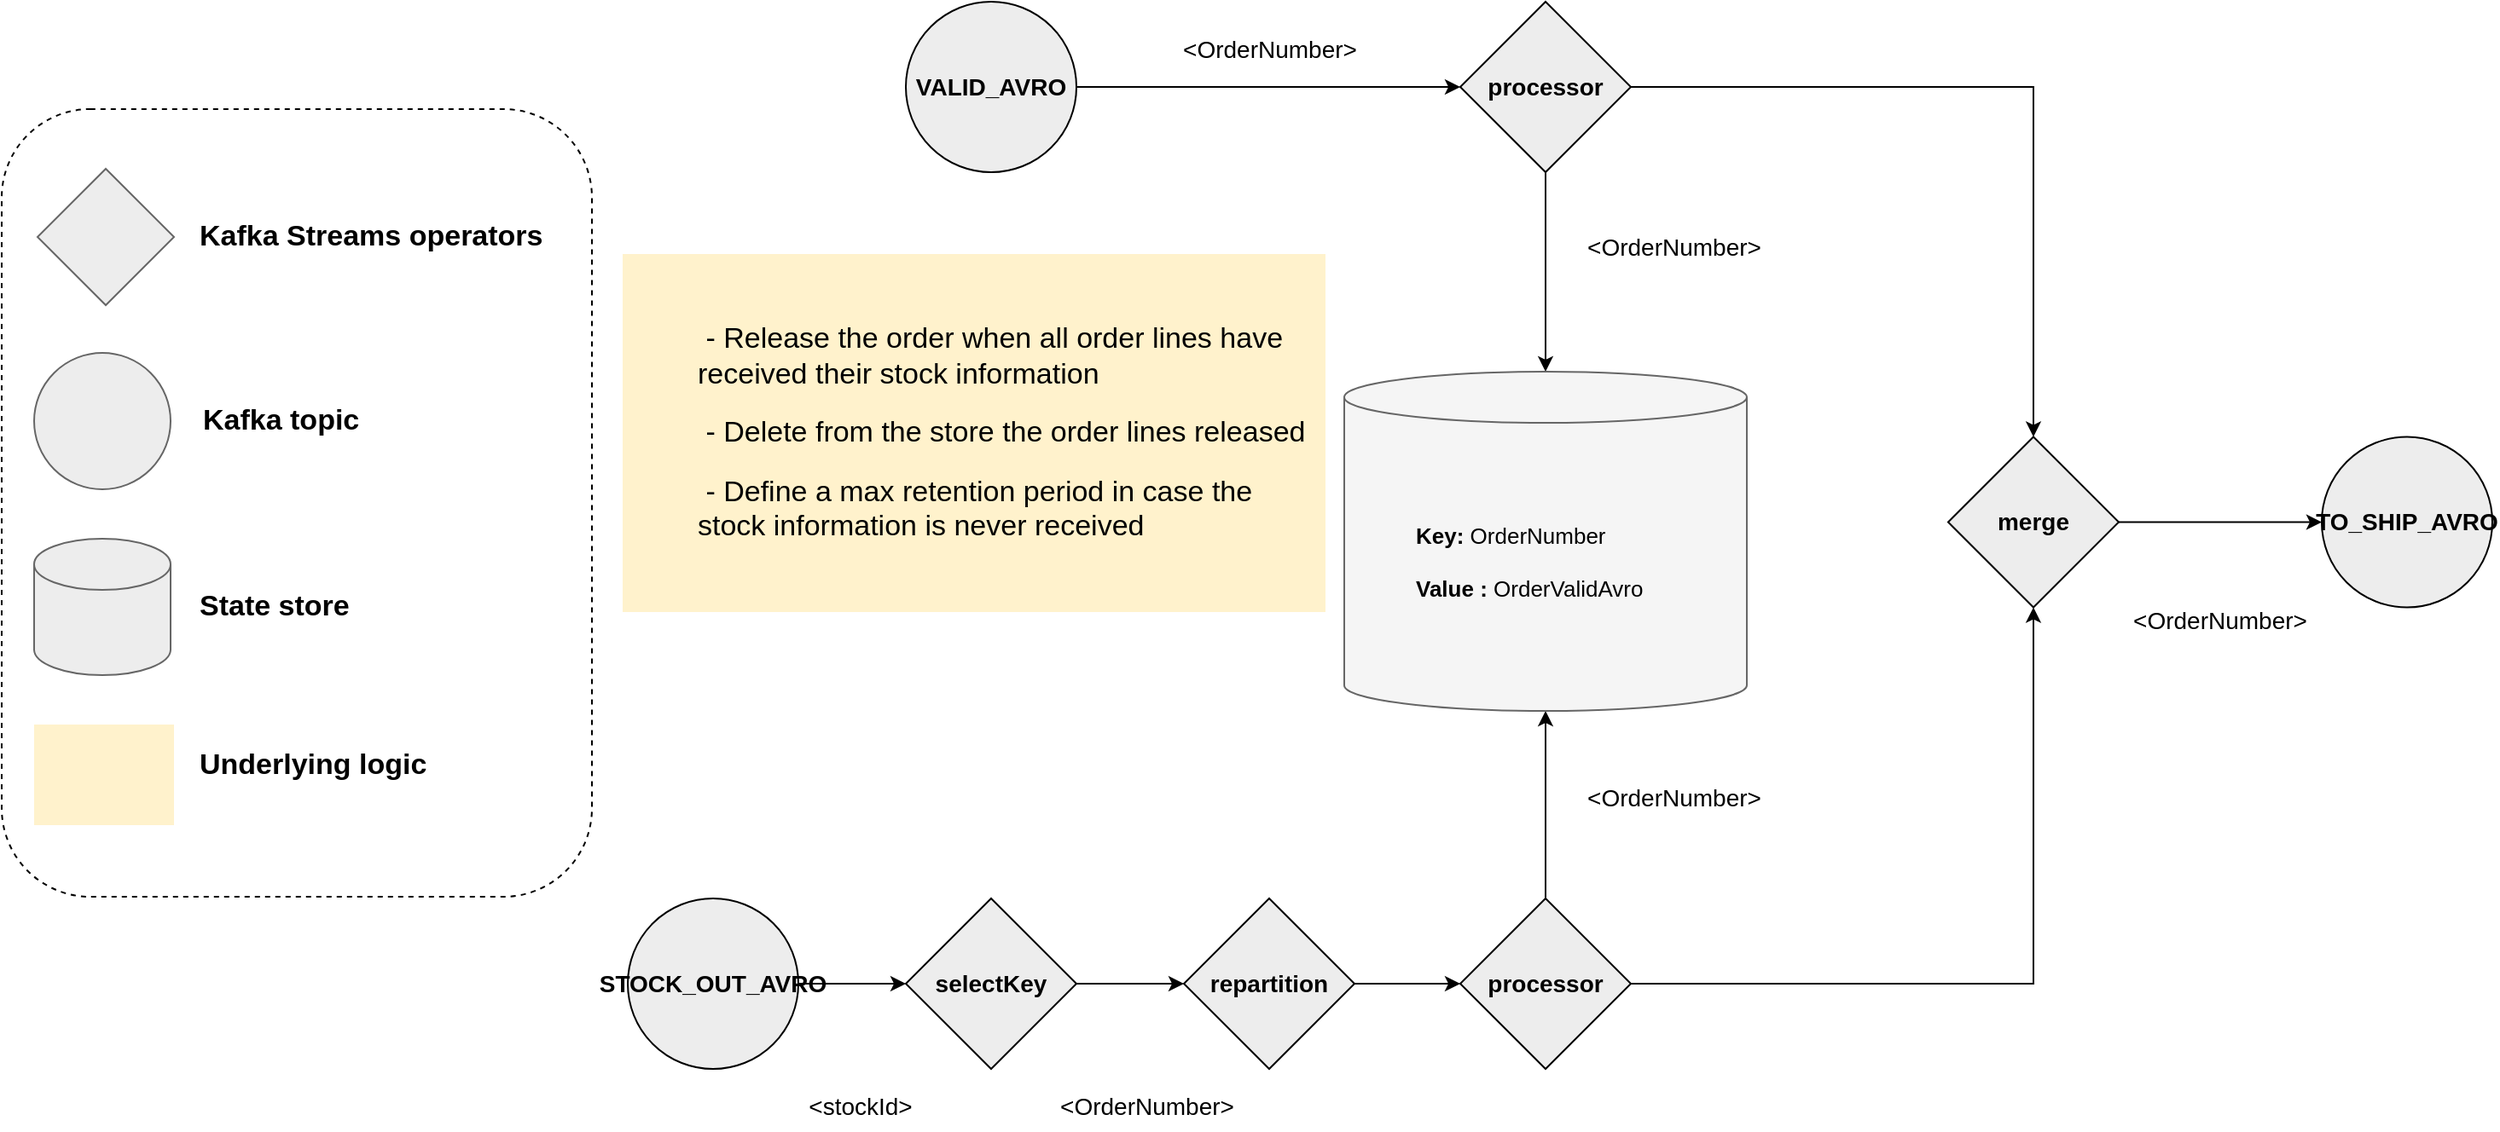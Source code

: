 <mxfile version="20.3.0" type="device"><diagram id="BbqyXXbaBnzvNHwodrYc" name="micro topology"><mxGraphModel dx="4364" dy="-938" grid="0" gridSize="10" guides="1" tooltips="1" connect="1" arrows="1" fold="1" page="0" pageScale="1" pageWidth="827" pageHeight="1169" math="0" shadow="0"><root><mxCell id="0"/><mxCell id="1" parent="0"/><mxCell id="1gVDtNEFh2oxkS5RNI-F-3" style="edgeStyle=orthogonalEdgeStyle;rounded=0;orthogonalLoop=1;jettySize=auto;html=1;exitX=1;exitY=0.5;exitDx=0;exitDy=0;entryX=0;entryY=0.5;entryDx=0;entryDy=0;fontSize=17;" parent="1" source="mBAPgSn8P2Pe09Hqchxn-1" target="1gVDtNEFh2oxkS5RNI-F-1" edge="1"><mxGeometry relative="1" as="geometry"/></mxCell><mxCell id="mBAPgSn8P2Pe09Hqchxn-1" value="VALID_AVRO" style="ellipse;whiteSpace=wrap;html=1;aspect=fixed;strokeColor=default;fillColor=#EDEDED;align=center;fontStyle=1;fontSize=14;" parent="1" vertex="1"><mxGeometry x="-2070" y="2224" width="100" height="100" as="geometry"/></mxCell><mxCell id="PDPs7yVqI7iUbKOuWYMH-3" style="edgeStyle=orthogonalEdgeStyle;rounded=0;orthogonalLoop=1;jettySize=auto;html=1;exitX=1;exitY=0.5;exitDx=0;exitDy=0;entryX=0;entryY=0.5;entryDx=0;entryDy=0;fontSize=14;" parent="1" source="mBAPgSn8P2Pe09Hqchxn-2" target="PDPs7yVqI7iUbKOuWYMH-1" edge="1"><mxGeometry relative="1" as="geometry"/></mxCell><mxCell id="mBAPgSn8P2Pe09Hqchxn-2" value="STOCK_OUT_AVRO" style="ellipse;whiteSpace=wrap;html=1;aspect=fixed;strokeColor=#000000;fillColor=#EDEDED;align=center;strokeWidth=1;fontStyle=1;fontSize=14;" parent="1" vertex="1"><mxGeometry x="-2233" y="2750" width="100" height="100" as="geometry"/></mxCell><mxCell id="1gVDtNEFh2oxkS5RNI-F-7" style="edgeStyle=orthogonalEdgeStyle;rounded=0;orthogonalLoop=1;jettySize=auto;html=1;exitX=0.5;exitY=1;exitDx=0;exitDy=0;entryX=0.5;entryY=0;entryDx=0;entryDy=0;entryPerimeter=0;fontSize=17;" parent="1" source="1gVDtNEFh2oxkS5RNI-F-1" target="1gVDtNEFh2oxkS5RNI-F-5" edge="1"><mxGeometry relative="1" as="geometry"/></mxCell><mxCell id="f0lBuGGdmi6vkVqcnvUE-2" style="edgeStyle=orthogonalEdgeStyle;rounded=0;orthogonalLoop=1;jettySize=auto;html=1;exitX=1;exitY=0.5;exitDx=0;exitDy=0;entryX=0.5;entryY=0;entryDx=0;entryDy=0;fontSize=17;" parent="1" source="1gVDtNEFh2oxkS5RNI-F-1" target="f0lBuGGdmi6vkVqcnvUE-1" edge="1"><mxGeometry relative="1" as="geometry"/></mxCell><mxCell id="1gVDtNEFh2oxkS5RNI-F-1" value="processor" style="rhombus;whiteSpace=wrap;html=1;align=center;fillColor=#EDEDED;strokeColor=#000000;fontStyle=1;fontSize=14;" parent="1" vertex="1"><mxGeometry x="-1745" y="2224" width="100" height="100" as="geometry"/></mxCell><mxCell id="1gVDtNEFh2oxkS5RNI-F-6" style="edgeStyle=orthogonalEdgeStyle;rounded=0;orthogonalLoop=1;jettySize=auto;html=1;exitX=0.5;exitY=0;exitDx=0;exitDy=0;entryX=0.5;entryY=1;entryDx=0;entryDy=0;entryPerimeter=0;fontSize=17;" parent="1" source="1gVDtNEFh2oxkS5RNI-F-2" target="1gVDtNEFh2oxkS5RNI-F-5" edge="1"><mxGeometry relative="1" as="geometry"/></mxCell><mxCell id="f0lBuGGdmi6vkVqcnvUE-3" style="edgeStyle=orthogonalEdgeStyle;rounded=0;orthogonalLoop=1;jettySize=auto;html=1;exitX=1;exitY=0.5;exitDx=0;exitDy=0;entryX=0.5;entryY=1;entryDx=0;entryDy=0;fontSize=17;" parent="1" source="1gVDtNEFh2oxkS5RNI-F-2" target="f0lBuGGdmi6vkVqcnvUE-1" edge="1"><mxGeometry relative="1" as="geometry"/></mxCell><mxCell id="1gVDtNEFh2oxkS5RNI-F-2" value="processor" style="rhombus;whiteSpace=wrap;html=1;align=center;fillColor=#EDEDED;strokeColor=#000000;fontStyle=1;fontSize=14;" parent="1" vertex="1"><mxGeometry x="-1745" y="2750" width="100" height="100" as="geometry"/></mxCell><mxCell id="1gVDtNEFh2oxkS5RNI-F-5" value="&lt;blockquote style=&quot;margin: 0px 0px 0px 40px; border: none; padding: 0px; font-size: 13px;&quot;&gt;&lt;/blockquote&gt;&lt;blockquote style=&quot;margin: 0px 0px 0px 40px; border: none; padding: 0px; font-size: 13px;&quot;&gt;&lt;/blockquote&gt;&lt;blockquote style=&quot;margin: 0 0 0 40px; border: none; padding: 0px;&quot;&gt;&lt;b style=&quot;background-color: initial; color: rgb(0, 0, 0); font-size: 13px;&quot;&gt;&lt;div style=&quot;font-size: 13px;&quot;&gt;&lt;b style=&quot;background-color: initial; font-size: 13px;&quot;&gt;Key: &lt;/b&gt;&lt;span style=&quot;background-color: initial; font-weight: normal; font-size: 13px;&quot;&gt;OrderNumber&lt;/span&gt;&lt;/div&gt;&lt;/b&gt;&lt;b style=&quot;background-color: initial; color: rgb(0, 0, 0); font-size: 13px;&quot;&gt;&lt;div style=&quot;font-size: 13px;&quot;&gt;&lt;span style=&quot;background-color: initial; font-weight: normal; font-size: 13px;&quot;&gt;&lt;br style=&quot;font-size: 13px;&quot;&gt;&lt;/span&gt;&lt;/div&gt;&lt;/b&gt;&lt;b style=&quot;background-color: initial; color: rgb(0, 0, 0); font-size: 13px;&quot;&gt;&lt;div style=&quot;font-size: 13px;&quot;&gt;&lt;b style=&quot;background-color: initial; font-size: 13px;&quot;&gt;Value : &lt;/b&gt;&lt;span style=&quot;background-color: initial; font-weight: normal; font-size: 13px;&quot;&gt;OrderValidAvro&lt;/span&gt;&lt;/div&gt;&lt;/b&gt;&lt;/blockquote&gt;" style="shape=cylinder3;whiteSpace=wrap;html=1;boundedLbl=1;backgroundOutline=1;size=15;strokeWidth=1;fontSize=13;fillColor=#f5f5f5;fontColor=#333333;strokeColor=#666666;align=left;" parent="1" vertex="1"><mxGeometry x="-1813" y="2441" width="236" height="199" as="geometry"/></mxCell><mxCell id="PDPs7yVqI7iUbKOuWYMH-7" style="edgeStyle=orthogonalEdgeStyle;rounded=0;orthogonalLoop=1;jettySize=auto;html=1;exitX=1;exitY=0.5;exitDx=0;exitDy=0;entryX=0;entryY=0.5;entryDx=0;entryDy=0;fontSize=14;" parent="1" source="f0lBuGGdmi6vkVqcnvUE-1" target="PDPs7yVqI7iUbKOuWYMH-6" edge="1"><mxGeometry relative="1" as="geometry"/></mxCell><mxCell id="f0lBuGGdmi6vkVqcnvUE-1" value="merge" style="rhombus;whiteSpace=wrap;html=1;align=center;fillColor=#EDEDED;strokeColor=#000000;fontStyle=1;fontSize=14;" parent="1" vertex="1"><mxGeometry x="-1459" y="2479.25" width="100" height="100" as="geometry"/></mxCell><mxCell id="PDPs7yVqI7iUbKOuWYMH-4" value="" style="edgeStyle=orthogonalEdgeStyle;rounded=0;orthogonalLoop=1;jettySize=auto;html=1;fontSize=14;" parent="1" source="PDPs7yVqI7iUbKOuWYMH-1" target="PDPs7yVqI7iUbKOuWYMH-2" edge="1"><mxGeometry relative="1" as="geometry"/></mxCell><mxCell id="PDPs7yVqI7iUbKOuWYMH-1" value="selectKey" style="rhombus;whiteSpace=wrap;html=1;align=center;fillColor=#EDEDED;strokeColor=#000000;fontStyle=1;fontSize=14;" parent="1" vertex="1"><mxGeometry x="-2070" y="2750" width="100" height="100" as="geometry"/></mxCell><mxCell id="PDPs7yVqI7iUbKOuWYMH-5" style="edgeStyle=orthogonalEdgeStyle;rounded=0;orthogonalLoop=1;jettySize=auto;html=1;exitX=1;exitY=0.5;exitDx=0;exitDy=0;entryX=0;entryY=0.5;entryDx=0;entryDy=0;fontSize=14;" parent="1" source="PDPs7yVqI7iUbKOuWYMH-2" target="1gVDtNEFh2oxkS5RNI-F-2" edge="1"><mxGeometry relative="1" as="geometry"/></mxCell><mxCell id="PDPs7yVqI7iUbKOuWYMH-2" value="repartition" style="rhombus;whiteSpace=wrap;html=1;align=center;fillColor=#EDEDED;strokeColor=#000000;fontStyle=1;fontSize=14;" parent="1" vertex="1"><mxGeometry x="-1907" y="2750" width="100" height="100" as="geometry"/></mxCell><mxCell id="PDPs7yVqI7iUbKOuWYMH-6" value="TO_SHIP_AVRO" style="ellipse;whiteSpace=wrap;html=1;aspect=fixed;strokeColor=#000000;fillColor=#EDEDED;align=center;fontStyle=1;fontSize=14;" parent="1" vertex="1"><mxGeometry x="-1240" y="2479.25" width="100" height="100" as="geometry"/></mxCell><mxCell id="JIhdCV5B3YSnkKmW3EdA-1" value="&amp;lt;OrderNumber&amp;gt;" style="text;html=1;align=center;verticalAlign=middle;resizable=0;points=[];autosize=1;strokeColor=none;fillColor=none;fontSize=14;" parent="1" vertex="1"><mxGeometry x="-1917" y="2237" width="120" height="29" as="geometry"/></mxCell><mxCell id="JIhdCV5B3YSnkKmW3EdA-2" value="&amp;lt;OrderNumber&amp;gt;" style="text;html=1;align=center;verticalAlign=middle;resizable=0;points=[];autosize=1;strokeColor=none;fillColor=none;fontSize=14;" parent="1" vertex="1"><mxGeometry x="-1680" y="2353" width="120" height="29" as="geometry"/></mxCell><mxCell id="qI85FiAwsKd1lb7mzngJ-1" value="&amp;lt;OrderNumber&amp;gt;" style="text;html=1;align=center;verticalAlign=middle;resizable=0;points=[];autosize=1;strokeColor=none;fillColor=none;fontSize=14;" parent="1" vertex="1"><mxGeometry x="-1680" y="2676" width="120" height="29" as="geometry"/></mxCell><mxCell id="qI85FiAwsKd1lb7mzngJ-2" value="&amp;lt;stockId&amp;gt;" style="text;html=1;align=center;verticalAlign=middle;resizable=0;points=[];autosize=1;strokeColor=none;fillColor=none;fontSize=14;" parent="1" vertex="1"><mxGeometry x="-2137" y="2857" width="79" height="29" as="geometry"/></mxCell><mxCell id="qI85FiAwsKd1lb7mzngJ-3" value="&amp;lt;OrderNumber&amp;gt;" style="text;html=1;align=center;verticalAlign=middle;resizable=0;points=[];autosize=1;strokeColor=none;fillColor=none;fontSize=14;" parent="1" vertex="1"><mxGeometry x="-1989" y="2857" width="120" height="29" as="geometry"/></mxCell><mxCell id="bRTHjPtGXcDidSDTi9NF-7" value="&amp;lt;OrderNumber&amp;gt;" style="text;html=1;align=center;verticalAlign=middle;resizable=0;points=[];autosize=1;strokeColor=none;fillColor=none;fontSize=14;" parent="1" vertex="1"><mxGeometry x="-1360" y="2572.75" width="120" height="29" as="geometry"/></mxCell><mxCell id="ttmkQTmBQrGeUq9PCU6n-19" value="&lt;span style=&quot;background-color: rgb(255, 242, 204);&quot;&gt;&lt;br&gt;&lt;/span&gt;&lt;blockquote style=&quot;color: rgb(0, 0, 0); font-family: Helvetica; font-style: normal; font-variant-ligatures: normal; font-variant-caps: normal; font-weight: 400; letter-spacing: normal; orphans: 2; text-indent: 0px; text-transform: none; widows: 2; word-spacing: 0px; -webkit-text-stroke-width: 0px; text-decoration-thickness: initial; text-decoration-style: initial; text-decoration-color: initial; font-size: 17px; margin: 0px 0px 0px 40px; border: none; padding: 0px;&quot;&gt;&lt;span style=&quot;background-color: rgb(255, 242, 204);&quot;&gt;&amp;nbsp;- Release the order when all order lines have received their stock information&lt;/span&gt;&lt;/blockquote&gt;&lt;span style=&quot;background-color: rgb(255, 242, 204);&quot;&gt;&lt;br style=&quot;color: rgb(0, 0, 0); font-family: Helvetica; font-style: normal; font-variant-ligatures: normal; font-variant-caps: normal; font-weight: 400; letter-spacing: normal; orphans: 2; text-indent: 0px; text-transform: none; widows: 2; word-spacing: 0px; -webkit-text-stroke-width: 0px; text-decoration-thickness: initial; text-decoration-style: initial; text-decoration-color: initial; font-size: 17px;&quot;&gt;&lt;/span&gt;&lt;blockquote style=&quot;color: rgb(0, 0, 0); font-family: Helvetica; font-style: normal; font-variant-ligatures: normal; font-variant-caps: normal; font-weight: 400; letter-spacing: normal; orphans: 2; text-indent: 0px; text-transform: none; widows: 2; word-spacing: 0px; -webkit-text-stroke-width: 0px; text-decoration-thickness: initial; text-decoration-style: initial; text-decoration-color: initial; font-size: 17px; margin: 0px 0px 0px 40px; border: none; padding: 0px;&quot;&gt;&lt;span style=&quot;background-color: rgb(255, 242, 204);&quot;&gt;&amp;nbsp;- Delete from the store the order lines released&lt;/span&gt;&lt;/blockquote&gt;&lt;span style=&quot;background-color: rgb(255, 242, 204);&quot;&gt;&lt;br style=&quot;color: rgb(0, 0, 0); font-family: Helvetica; font-style: normal; font-variant-ligatures: normal; font-variant-caps: normal; font-weight: 400; letter-spacing: normal; orphans: 2; text-indent: 0px; text-transform: none; widows: 2; word-spacing: 0px; -webkit-text-stroke-width: 0px; text-decoration-thickness: initial; text-decoration-style: initial; text-decoration-color: initial; font-size: 17px;&quot;&gt;&lt;/span&gt;&lt;blockquote style=&quot;color: rgb(0, 0, 0); font-family: Helvetica; font-style: normal; font-variant-ligatures: normal; font-variant-caps: normal; font-weight: 400; letter-spacing: normal; orphans: 2; text-indent: 0px; text-transform: none; widows: 2; word-spacing: 0px; -webkit-text-stroke-width: 0px; text-decoration-thickness: initial; text-decoration-style: initial; text-decoration-color: initial; font-size: 17px; margin: 0px 0px 0px 40px; border: none; padding: 0px;&quot;&gt;&lt;span style=&quot;background-color: rgb(255, 242, 204);&quot;&gt;&amp;nbsp;- Define a max retention period in case&amp;nbsp;&lt;/span&gt;&lt;span style=&quot;background-color: rgb(255, 242, 204);&quot;&gt;the stock information is never received&lt;/span&gt;&lt;/blockquote&gt;&lt;span style=&quot;background-color: rgb(255, 242, 204);&quot;&gt;&lt;br&gt;&lt;/span&gt;" style="text;html=1;strokeColor=none;fillColor=#fff2cc;align=left;verticalAlign=middle;whiteSpace=wrap;rounded=0;strokeWidth=2;spacingRight=2;spacingLeft=2;" parent="1" vertex="1"><mxGeometry x="-2236" y="2372" width="412" height="210" as="geometry"/></mxCell><mxCell id="pnomvPw60RoJO5m9sTzZ-12" value="" style="group" parent="1" vertex="1" connectable="0"><mxGeometry x="-2600" y="2287" width="346" height="462" as="geometry"/></mxCell><mxCell id="pnomvPw60RoJO5m9sTzZ-13" value="" style="rounded=1;whiteSpace=wrap;html=1;dashed=1;" parent="pnomvPw60RoJO5m9sTzZ-12" vertex="1"><mxGeometry width="346" height="462" as="geometry"/></mxCell><mxCell id="pnomvPw60RoJO5m9sTzZ-14" value="" style="rhombus;whiteSpace=wrap;html=1;align=left;fillColor=#EDEDED;strokeColor=#666666;fontColor=#333333;" parent="pnomvPw60RoJO5m9sTzZ-12" vertex="1"><mxGeometry x="21" y="35" width="80" height="80" as="geometry"/></mxCell><mxCell id="pnomvPw60RoJO5m9sTzZ-15" value="&lt;b style=&quot;font-size: 17px;&quot;&gt;&lt;font style=&quot;font-size: 17px;&quot;&gt;Kafka Streams operators&lt;/font&gt;&lt;/b&gt;" style="text;html=1;strokeColor=none;fillColor=none;align=left;verticalAlign=middle;whiteSpace=wrap;rounded=0;fontSize=17;" parent="pnomvPw60RoJO5m9sTzZ-12" vertex="1"><mxGeometry x="114" y="60" width="212" height="30" as="geometry"/></mxCell><mxCell id="pnomvPw60RoJO5m9sTzZ-16" value="" style="ellipse;whiteSpace=wrap;html=1;aspect=fixed;strokeColor=#666666;fillColor=#EDEDED;align=left;" parent="pnomvPw60RoJO5m9sTzZ-12" vertex="1"><mxGeometry x="19" y="143" width="80" height="80" as="geometry"/></mxCell><mxCell id="pnomvPw60RoJO5m9sTzZ-17" value="&lt;b style=&quot;font-size: 17px;&quot;&gt;&lt;font style=&quot;font-size: 17px;&quot;&gt;Kafka topic&lt;/font&gt;&lt;/b&gt;" style="text;html=1;strokeColor=none;fillColor=none;align=left;verticalAlign=middle;whiteSpace=wrap;rounded=0;fontSize=17;" parent="pnomvPw60RoJO5m9sTzZ-12" vertex="1"><mxGeometry x="116" y="168" width="174" height="30" as="geometry"/></mxCell><mxCell id="pnomvPw60RoJO5m9sTzZ-18" value="&lt;blockquote style=&quot;margin: 0 0 0 40px; border: none; padding: 0px;&quot;&gt;&lt;/blockquote&gt;&lt;blockquote style=&quot;margin: 0 0 0 40px; border: none; padding: 0px;&quot;&gt;&lt;/blockquote&gt;&lt;b style=&quot;background-color: initial; color: rgb(0, 0, 0); font-size: 12px;&quot;&gt;&lt;div style=&quot;&quot;&gt;&lt;br&gt;&lt;/div&gt;&lt;/b&gt;" style="shape=cylinder3;whiteSpace=wrap;html=1;boundedLbl=1;backgroundOutline=1;size=15;strokeWidth=1;fontSize=17;fillColor=#EDEDED;fontColor=#333333;strokeColor=#666666;align=left;" parent="pnomvPw60RoJO5m9sTzZ-12" vertex="1"><mxGeometry x="19" y="252" width="80" height="80" as="geometry"/></mxCell><mxCell id="pnomvPw60RoJO5m9sTzZ-19" value="&lt;b style=&quot;font-size: 17px;&quot;&gt;&lt;font style=&quot;font-size: 17px;&quot;&gt;State store&lt;/font&gt;&lt;/b&gt;" style="text;html=1;strokeColor=none;fillColor=none;align=left;verticalAlign=middle;whiteSpace=wrap;rounded=0;fontSize=17;" parent="pnomvPw60RoJO5m9sTzZ-12" vertex="1"><mxGeometry x="114" y="277" width="174" height="30" as="geometry"/></mxCell><mxCell id="pnomvPw60RoJO5m9sTzZ-20" value="&lt;b style=&quot;font-size: 17px;&quot;&gt;&lt;font style=&quot;font-size: 17px;&quot;&gt;Underlying logic&lt;/font&gt;&lt;/b&gt;" style="text;html=1;strokeColor=none;fillColor=none;align=left;verticalAlign=middle;whiteSpace=wrap;rounded=0;fontSize=17;" parent="pnomvPw60RoJO5m9sTzZ-12" vertex="1"><mxGeometry x="114" y="370" width="174" height="30" as="geometry"/></mxCell><mxCell id="pnomvPw60RoJO5m9sTzZ-21" value="&lt;span style=&quot;background-color: rgb(255, 242, 204);&quot;&gt;&lt;br&gt;&lt;/span&gt;&lt;blockquote style=&quot;color: rgb(0, 0, 0); font-family: Helvetica; font-style: normal; font-variant-ligatures: normal; font-variant-caps: normal; font-weight: 400; letter-spacing: normal; orphans: 2; text-indent: 0px; text-transform: none; widows: 2; word-spacing: 0px; -webkit-text-stroke-width: 0px; text-decoration-thickness: initial; text-decoration-style: initial; text-decoration-color: initial; font-size: 17px; margin: 0px 0px 0px 40px; border: none; padding: 0px;&quot;&gt;&lt;/blockquote&gt;&lt;span style=&quot;background-color: rgb(255, 242, 204);&quot;&gt;&lt;br style=&quot;color: rgb(0, 0, 0); font-family: Helvetica; font-style: normal; font-variant-ligatures: normal; font-variant-caps: normal; font-weight: 400; letter-spacing: normal; orphans: 2; text-indent: 0px; text-transform: none; widows: 2; word-spacing: 0px; -webkit-text-stroke-width: 0px; text-decoration-thickness: initial; text-decoration-style: initial; text-decoration-color: initial; font-size: 17px;&quot;&gt;&lt;/span&gt;&lt;blockquote style=&quot;color: rgb(0, 0, 0); font-family: Helvetica; font-style: normal; font-variant-ligatures: normal; font-variant-caps: normal; font-weight: 400; letter-spacing: normal; orphans: 2; text-indent: 0px; text-transform: none; widows: 2; word-spacing: 0px; -webkit-text-stroke-width: 0px; text-decoration-thickness: initial; text-decoration-style: initial; text-decoration-color: initial; font-size: 17px; margin: 0px 0px 0px 40px; border: none; padding: 0px;&quot;&gt;&lt;/blockquote&gt;&lt;span style=&quot;background-color: rgb(255, 242, 204);&quot;&gt;&lt;br style=&quot;color: rgb(0, 0, 0); font-family: Helvetica; font-style: normal; font-variant-ligatures: normal; font-variant-caps: normal; font-weight: 400; letter-spacing: normal; orphans: 2; text-indent: 0px; text-transform: none; widows: 2; word-spacing: 0px; -webkit-text-stroke-width: 0px; text-decoration-thickness: initial; text-decoration-style: initial; text-decoration-color: initial; font-size: 17px;&quot;&gt;&lt;/span&gt;&lt;blockquote style=&quot;color: rgb(0, 0, 0); font-family: Helvetica; font-style: normal; font-variant-ligatures: normal; font-variant-caps: normal; font-weight: 400; letter-spacing: normal; orphans: 2; text-indent: 0px; text-transform: none; widows: 2; word-spacing: 0px; -webkit-text-stroke-width: 0px; text-decoration-thickness: initial; text-decoration-style: initial; text-decoration-color: initial; font-size: 17px; margin: 0px 0px 0px 40px; border: none; padding: 0px;&quot;&gt;&lt;/blockquote&gt;&lt;span style=&quot;background-color: rgb(255, 242, 204);&quot;&gt;&lt;br&gt;&lt;/span&gt;" style="text;html=1;strokeColor=none;fillColor=#fff2cc;align=left;verticalAlign=middle;whiteSpace=wrap;rounded=0;strokeWidth=2;spacingRight=2;spacingLeft=2;" parent="pnomvPw60RoJO5m9sTzZ-12" vertex="1"><mxGeometry x="19" y="361" width="82" height="59" as="geometry"/></mxCell></root></mxGraphModel></diagram></mxfile>